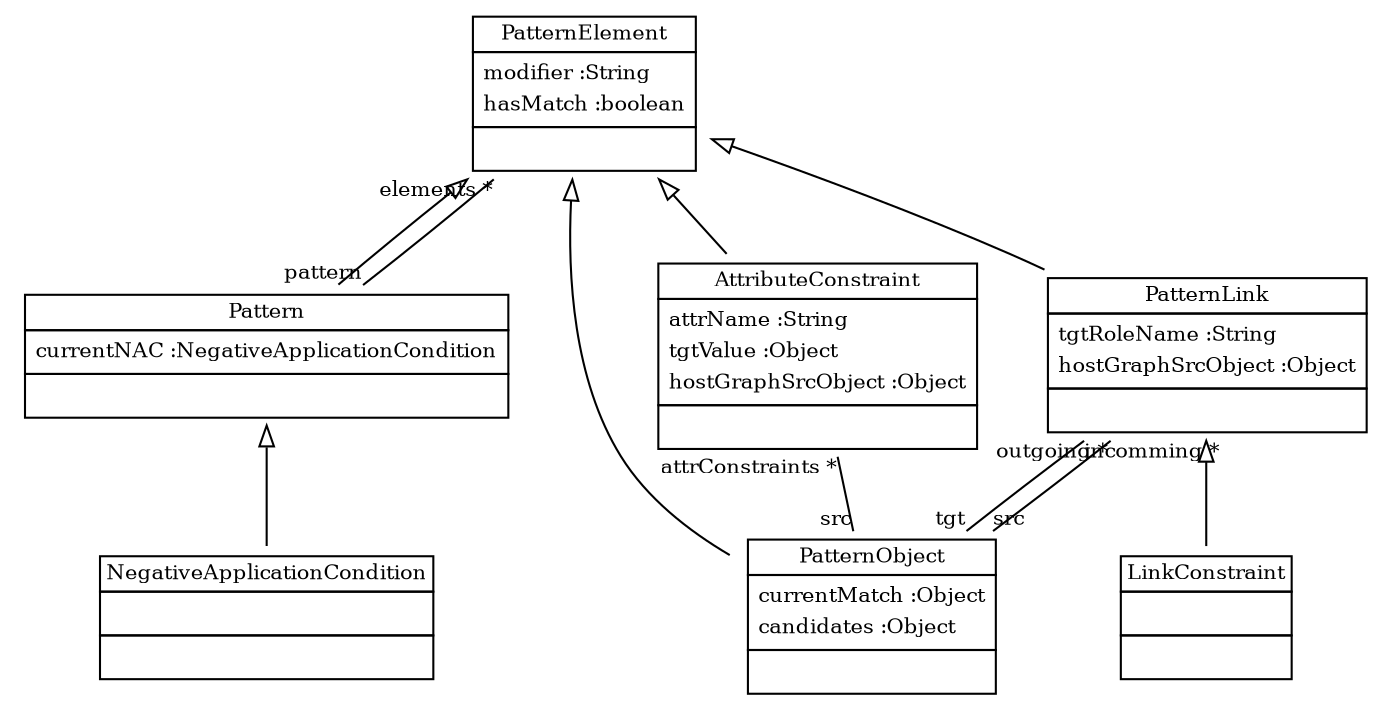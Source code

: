 
 digraph ClassDiagram {
    node [shape = none, fontsize = 10]; 
    edge [fontsize = 10];
    
    
    PatternElement [label=<<table border='0' cellborder='1' cellspacing='0'> <tr> <td>PatternElement</td> </tr> <tr><td><table border='0' cellborder='0' cellspacing='0'> <tr><td align='left'>modifier :String</td></tr> <tr><td align='left'>hasMatch :boolean</td></tr>  </table></td></tr> <tr><td><table border='0' cellborder='0' cellspacing='0'> <tr><td> </td></tr> </table></td></tr> </table>>];
    Pattern [label=<<table border='0' cellborder='1' cellspacing='0'> <tr> <td>Pattern</td> </tr> <tr><td><table border='0' cellborder='0' cellspacing='0'> <tr><td align='left'>currentNAC :NegativeApplicationCondition</td></tr>  </table></td></tr> <tr><td><table border='0' cellborder='0' cellspacing='0'> <tr><td> </td></tr> </table></td></tr> </table>>];
    NegativeApplicationCondition [label=<<table border='0' cellborder='1' cellspacing='0'> <tr> <td>NegativeApplicationCondition</td> </tr> <tr><td><table border='0' cellborder='0' cellspacing='0'> <tr><td> </td></tr> </table></td></tr> <tr><td><table border='0' cellborder='0' cellspacing='0'> <tr><td> </td></tr> </table></td></tr> </table>>];
    PatternObject [label=<<table border='0' cellborder='1' cellspacing='0'> <tr> <td>PatternObject</td> </tr> <tr><td><table border='0' cellborder='0' cellspacing='0'> <tr><td align='left'>currentMatch :Object</td></tr> <tr><td align='left'>candidates :Object</td></tr>  </table></td></tr> <tr><td><table border='0' cellborder='0' cellspacing='0'> <tr><td> </td></tr> </table></td></tr> </table>>];
    PatternLink [label=<<table border='0' cellborder='1' cellspacing='0'> <tr> <td>PatternLink</td> </tr> <tr><td><table border='0' cellborder='0' cellspacing='0'> <tr><td align='left'>tgtRoleName :String</td></tr> <tr><td align='left'>hostGraphSrcObject :Object</td></tr>  </table></td></tr> <tr><td><table border='0' cellborder='0' cellspacing='0'> <tr><td> </td></tr> </table></td></tr> </table>>];
    AttributeConstraint [label=<<table border='0' cellborder='1' cellspacing='0'> <tr> <td>AttributeConstraint</td> </tr> <tr><td><table border='0' cellborder='0' cellspacing='0'> <tr><td align='left'>attrName :String</td></tr> <tr><td align='left'>tgtValue :Object</td></tr> <tr><td align='left'>hostGraphSrcObject :Object</td></tr>  </table></td></tr> <tr><td><table border='0' cellborder='0' cellspacing='0'> <tr><td> </td></tr> </table></td></tr> </table>>];
    LinkConstraint [label=<<table border='0' cellborder='1' cellspacing='0'> <tr> <td>LinkConstraint</td> </tr> <tr><td><table border='0' cellborder='0' cellspacing='0'> <tr><td> </td></tr> </table></td></tr> <tr><td><table border='0' cellborder='0' cellspacing='0'> <tr><td> </td></tr> </table></td></tr> </table>>];
    
    
    
    PatternElement ->  Pattern [dir = "back" arrowtail = "empty"];
    Pattern ->  NegativeApplicationCondition [dir = "back" arrowtail = "empty"];
    PatternElement ->  PatternObject [dir = "back" arrowtail = "empty"];
    PatternElement ->  PatternLink [dir = "back" arrowtail = "empty"];
    PatternElement ->  AttributeConstraint [dir = "back" arrowtail = "empty"];
    PatternLink ->  LinkConstraint [dir = "back" arrowtail = "empty"];
    Pattern -> PatternElement [headlabel = "elements *" taillabel = "pattern" arrowhead = "none" ];
    PatternLink -> PatternObject [headlabel = "tgt" taillabel = "incomming *" arrowhead = "none" ];
    PatternLink -> PatternObject [headlabel = "src" taillabel = "outgoing *" arrowhead = "none" ];
    AttributeConstraint -> PatternObject [headlabel = "src" taillabel = "attrConstraints *" arrowhead = "none" ];
}

